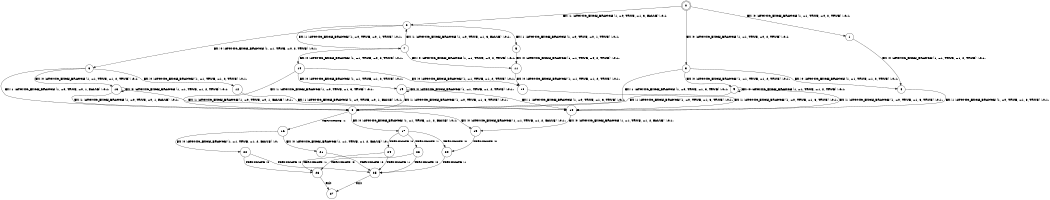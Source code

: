digraph BCG {
size = "7, 10.5";
center = TRUE;
node [shape = circle];
0 [peripheries = 2];
0 -> 1 [label = "EX !0 !ATOMIC_EXCH_BRANCH (1, +1, TRUE, +0, 2, TRUE) !:0:1:"];
0 -> 2 [label = "EX !1 !ATOMIC_EXCH_BRANCH (1, +0, TRUE, +1, 3, FALSE) !:0:1:"];
0 -> 3 [label = "EX !0 !ATOMIC_EXCH_BRANCH (1, +1, TRUE, +0, 2, TRUE) !:0:1:"];
1 -> 4 [label = "EX !0 !ATOMIC_EXCH_BRANCH (1, +1, TRUE, +1, 2, TRUE) !:0:1:"];
2 -> 5 [label = "EX !1 !ATOMIC_EXCH_BRANCH (1, +0, TRUE, +0, 1, TRUE) !:0:1:"];
2 -> 6 [label = "EX !0 !ATOMIC_EXCH_BRANCH (1, +1, TRUE, +0, 2, TRUE) !:0:1:"];
2 -> 7 [label = "EX !1 !ATOMIC_EXCH_BRANCH (1, +0, TRUE, +0, 1, TRUE) !:0:1:"];
3 -> 4 [label = "EX !0 !ATOMIC_EXCH_BRANCH (1, +1, TRUE, +1, 2, TRUE) !:0:1:"];
3 -> 8 [label = "EX !1 !ATOMIC_EXCH_BRANCH (1, +0, TRUE, +1, 3, TRUE) !:0:1:"];
3 -> 9 [label = "EX !0 !ATOMIC_EXCH_BRANCH (1, +1, TRUE, +1, 2, TRUE) !:0:1:"];
4 -> 10 [label = "EX !1 !ATOMIC_EXCH_BRANCH (1, +0, TRUE, +1, 3, TRUE) !:0:1:"];
5 -> 11 [label = "EX !0 !ATOMIC_EXCH_BRANCH (1, +1, TRUE, +0, 2, TRUE) !:0:1:"];
6 -> 12 [label = "EX !0 !ATOMIC_EXCH_BRANCH (1, +1, TRUE, +1, 2, TRUE) !:0:1:"];
6 -> 8 [label = "EX !1 !ATOMIC_EXCH_BRANCH (1, +0, TRUE, +0, 1, FALSE) !:0:1:"];
6 -> 13 [label = "EX !0 !ATOMIC_EXCH_BRANCH (1, +1, TRUE, +1, 2, TRUE) !:0:1:"];
7 -> 11 [label = "EX !0 !ATOMIC_EXCH_BRANCH (1, +1, TRUE, +0, 2, TRUE) !:0:1:"];
7 -> 14 [label = "EX !0 !ATOMIC_EXCH_BRANCH (1, +1, TRUE, +0, 2, TRUE) !:0:1:"];
7 -> 2 [label = "EX !1 !ATOMIC_EXCH_BRANCH (1, +0, TRUE, +1, 3, FALSE) !:0:1:"];
8 -> 15 [label = "EX !0 !ATOMIC_EXCH_BRANCH (1, +1, TRUE, +1, 2, FALSE) !:0:1:"];
8 -> 16 [label = "TERMINATE !1"];
8 -> 17 [label = "EX !0 !ATOMIC_EXCH_BRANCH (1, +1, TRUE, +1, 2, FALSE) !:0:1:"];
9 -> 10 [label = "EX !1 !ATOMIC_EXCH_BRANCH (1, +0, TRUE, +1, 3, TRUE) !:0:1:"];
9 -> 8 [label = "EX !1 !ATOMIC_EXCH_BRANCH (1, +0, TRUE, +1, 3, TRUE) !:0:1:"];
9 -> 9 [label = "EX !0 !ATOMIC_EXCH_BRANCH (1, +1, TRUE, +1, 2, TRUE) !:0:1:"];
10 -> 15 [label = "EX !0 !ATOMIC_EXCH_BRANCH (1, +1, TRUE, +1, 2, FALSE) !:0:1:"];
11 -> 18 [label = "EX !0 !ATOMIC_EXCH_BRANCH (1, +1, TRUE, +1, 2, TRUE) !:0:1:"];
12 -> 10 [label = "EX !1 !ATOMIC_EXCH_BRANCH (1, +0, TRUE, +0, 1, FALSE) !:0:1:"];
13 -> 10 [label = "EX !1 !ATOMIC_EXCH_BRANCH (1, +0, TRUE, +0, 1, FALSE) !:0:1:"];
13 -> 8 [label = "EX !1 !ATOMIC_EXCH_BRANCH (1, +0, TRUE, +0, 1, FALSE) !:0:1:"];
13 -> 13 [label = "EX !0 !ATOMIC_EXCH_BRANCH (1, +1, TRUE, +1, 2, TRUE) !:0:1:"];
14 -> 18 [label = "EX !0 !ATOMIC_EXCH_BRANCH (1, +1, TRUE, +1, 2, TRUE) !:0:1:"];
14 -> 8 [label = "EX !1 !ATOMIC_EXCH_BRANCH (1, +0, TRUE, +1, 3, TRUE) !:0:1:"];
14 -> 19 [label = "EX !0 !ATOMIC_EXCH_BRANCH (1, +1, TRUE, +1, 2, TRUE) !:0:1:"];
15 -> 20 [label = "TERMINATE !0"];
16 -> 21 [label = "EX !0 !ATOMIC_EXCH_BRANCH (1, +1, TRUE, +1, 2, FALSE) !:0:"];
16 -> 22 [label = "EX !0 !ATOMIC_EXCH_BRANCH (1, +1, TRUE, +1, 2, FALSE) !:0:"];
17 -> 20 [label = "TERMINATE !0"];
17 -> 23 [label = "TERMINATE !1"];
17 -> 24 [label = "TERMINATE !0"];
18 -> 10 [label = "EX !1 !ATOMIC_EXCH_BRANCH (1, +0, TRUE, +1, 3, TRUE) !:0:1:"];
19 -> 10 [label = "EX !1 !ATOMIC_EXCH_BRANCH (1, +0, TRUE, +1, 3, TRUE) !:0:1:"];
19 -> 8 [label = "EX !1 !ATOMIC_EXCH_BRANCH (1, +0, TRUE, +1, 3, TRUE) !:0:1:"];
19 -> 19 [label = "EX !0 !ATOMIC_EXCH_BRANCH (1, +1, TRUE, +1, 2, TRUE) !:0:1:"];
20 -> 25 [label = "TERMINATE !1"];
21 -> 25 [label = "TERMINATE !0"];
22 -> 25 [label = "TERMINATE !0"];
22 -> 26 [label = "TERMINATE !0"];
23 -> 25 [label = "TERMINATE !0"];
23 -> 26 [label = "TERMINATE !0"];
24 -> 25 [label = "TERMINATE !1"];
24 -> 26 [label = "TERMINATE !1"];
25 -> 27 [label = "exit"];
26 -> 27 [label = "exit"];
}
